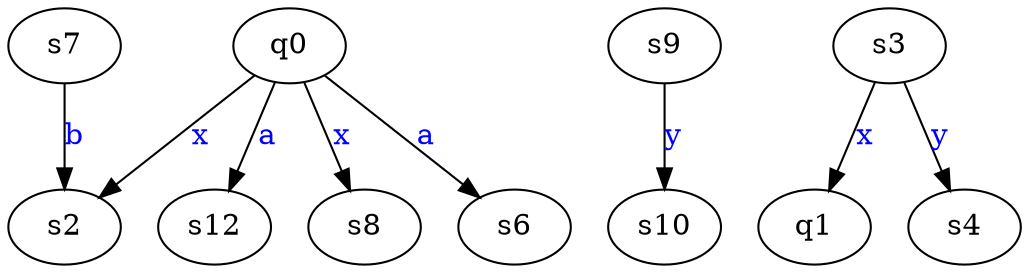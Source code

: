 digraph G {
	"q0"->"s6"[ label=<<font color="blue">a</font>> ];
	"q0"->"s2"[ label=<<font color="blue">x</font>> ];
	"q0"->"s12"[ label=<<font color="blue">a</font>> ];
	"q0"->"s8"[ label=<<font color="blue">x</font>> ];
	"s7"->"s2"[ label=<<font color="blue">b</font>> ];
	"s9"->"s10"[ label=<<font color="blue">y</font>> ];
	"s3"->"q1"[ label=<<font color="blue">x</font>> ];
	"s3"->"s4"[ label=<<font color="blue">y</font>> ];
	"q0";
	"q1";
	"s10";
	"s12";
	"s2";
	"s3";
	"s4";
	"s6";
	"s7";
	"s8";
	"s9";

}
